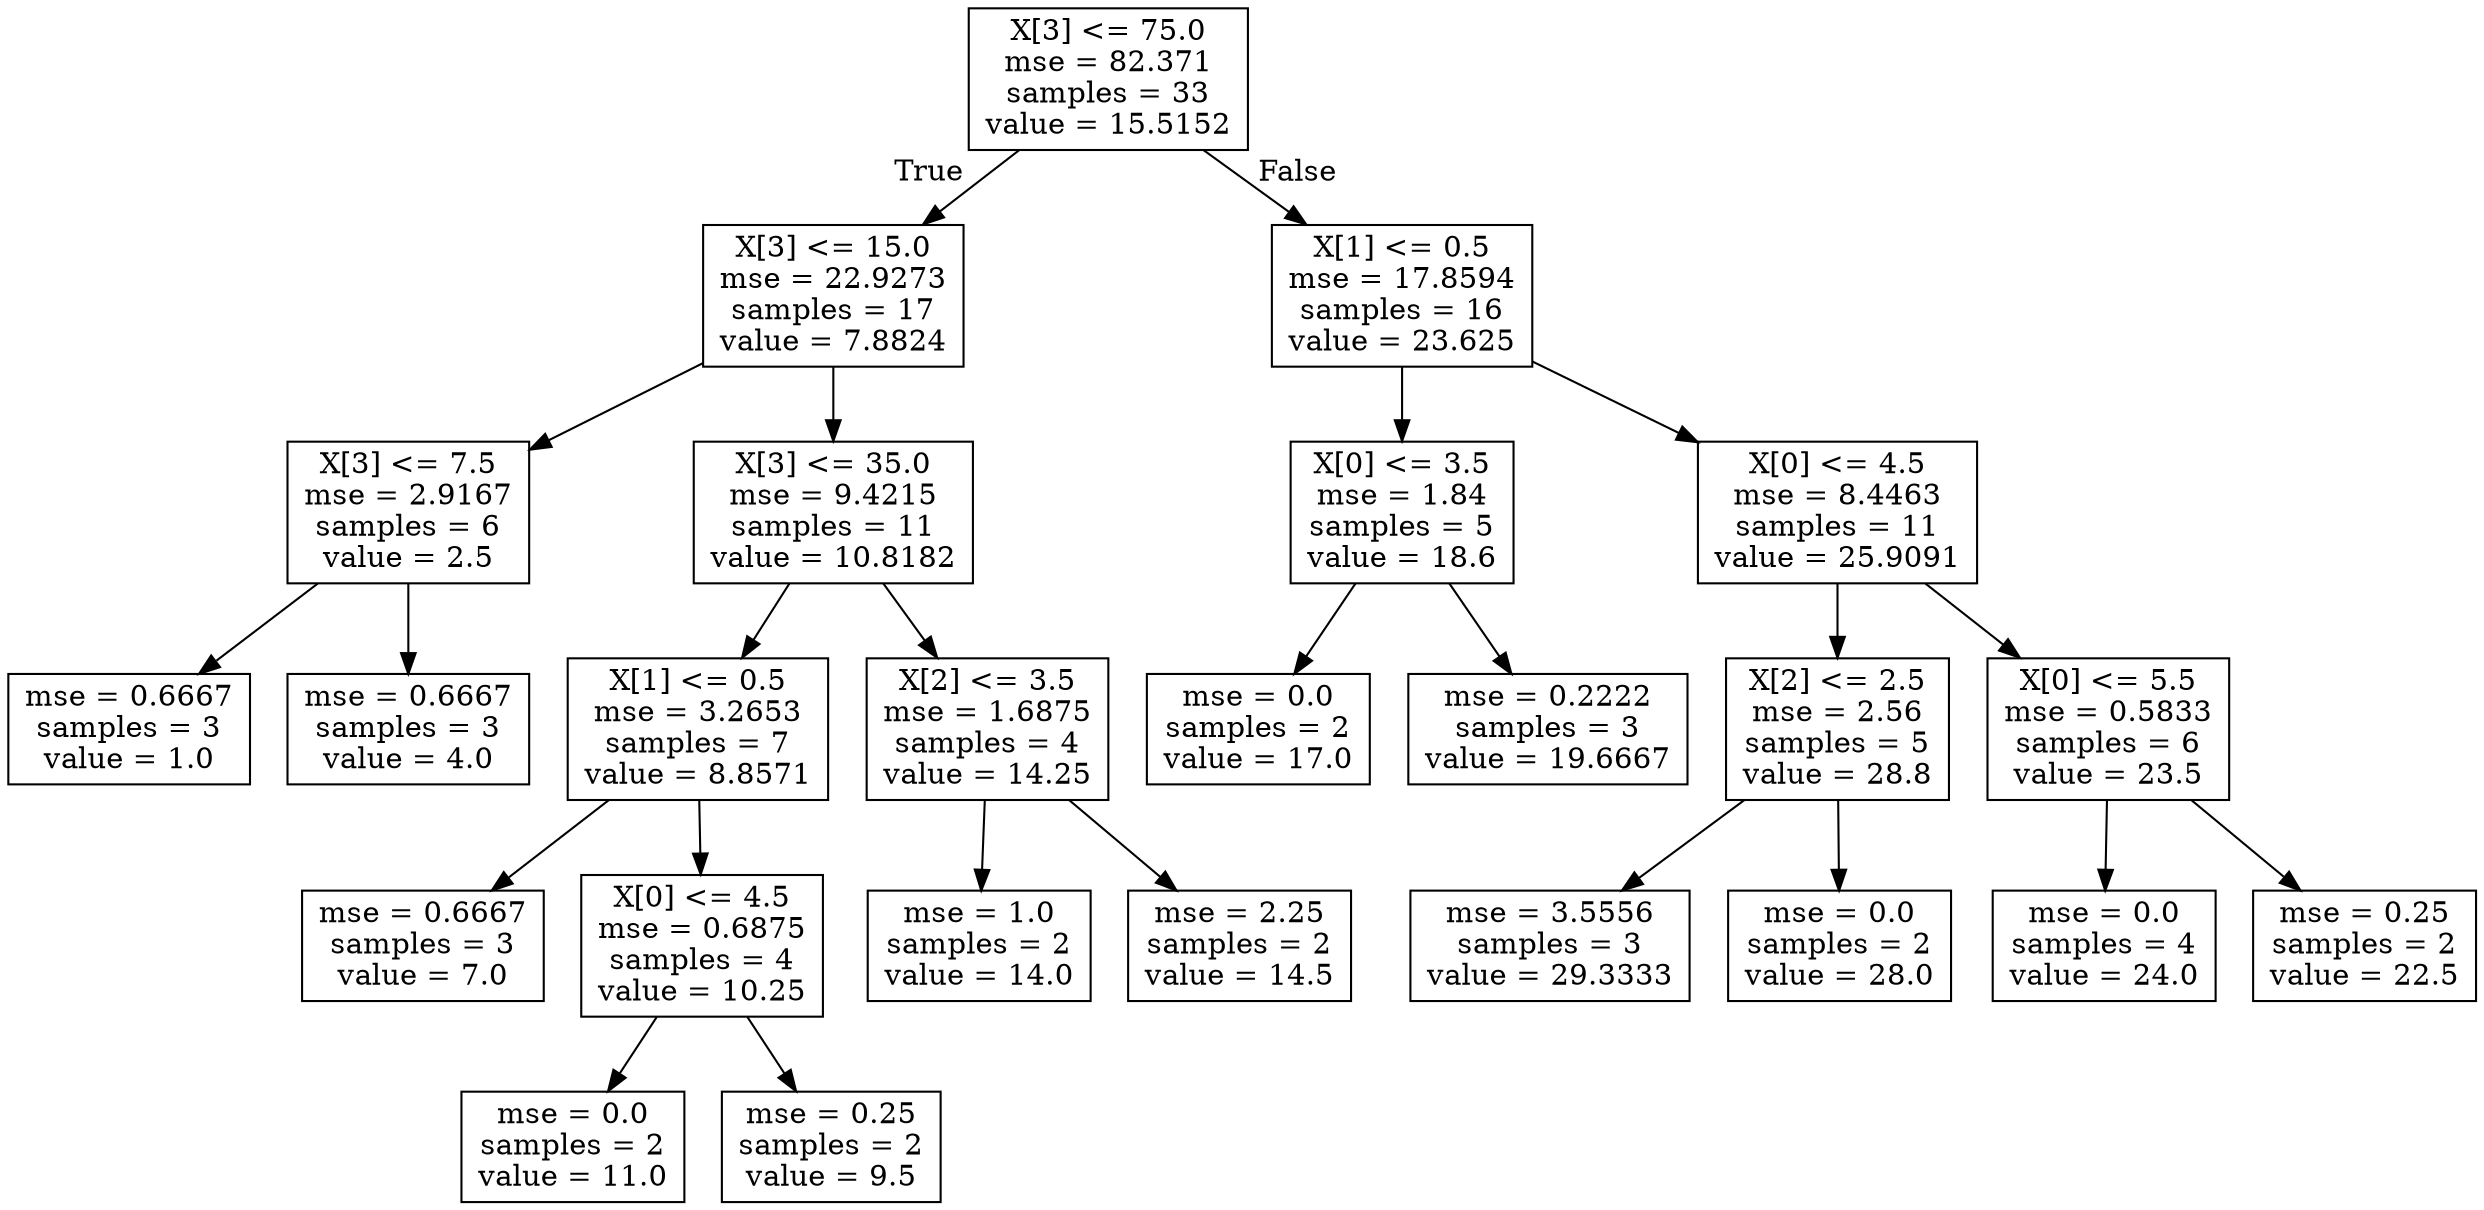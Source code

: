 digraph Tree {
node [shape=box] ;
0 [label="X[3] <= 75.0\nmse = 82.371\nsamples = 33\nvalue = 15.5152"] ;
1 [label="X[3] <= 15.0\nmse = 22.9273\nsamples = 17\nvalue = 7.8824"] ;
0 -> 1 [labeldistance=2.5, labelangle=45, headlabel="True"] ;
2 [label="X[3] <= 7.5\nmse = 2.9167\nsamples = 6\nvalue = 2.5"] ;
1 -> 2 ;
3 [label="mse = 0.6667\nsamples = 3\nvalue = 1.0"] ;
2 -> 3 ;
4 [label="mse = 0.6667\nsamples = 3\nvalue = 4.0"] ;
2 -> 4 ;
5 [label="X[3] <= 35.0\nmse = 9.4215\nsamples = 11\nvalue = 10.8182"] ;
1 -> 5 ;
6 [label="X[1] <= 0.5\nmse = 3.2653\nsamples = 7\nvalue = 8.8571"] ;
5 -> 6 ;
7 [label="mse = 0.6667\nsamples = 3\nvalue = 7.0"] ;
6 -> 7 ;
8 [label="X[0] <= 4.5\nmse = 0.6875\nsamples = 4\nvalue = 10.25"] ;
6 -> 8 ;
9 [label="mse = 0.0\nsamples = 2\nvalue = 11.0"] ;
8 -> 9 ;
10 [label="mse = 0.25\nsamples = 2\nvalue = 9.5"] ;
8 -> 10 ;
11 [label="X[2] <= 3.5\nmse = 1.6875\nsamples = 4\nvalue = 14.25"] ;
5 -> 11 ;
12 [label="mse = 1.0\nsamples = 2\nvalue = 14.0"] ;
11 -> 12 ;
13 [label="mse = 2.25\nsamples = 2\nvalue = 14.5"] ;
11 -> 13 ;
14 [label="X[1] <= 0.5\nmse = 17.8594\nsamples = 16\nvalue = 23.625"] ;
0 -> 14 [labeldistance=2.5, labelangle=-45, headlabel="False"] ;
15 [label="X[0] <= 3.5\nmse = 1.84\nsamples = 5\nvalue = 18.6"] ;
14 -> 15 ;
16 [label="mse = 0.0\nsamples = 2\nvalue = 17.0"] ;
15 -> 16 ;
17 [label="mse = 0.2222\nsamples = 3\nvalue = 19.6667"] ;
15 -> 17 ;
18 [label="X[0] <= 4.5\nmse = 8.4463\nsamples = 11\nvalue = 25.9091"] ;
14 -> 18 ;
19 [label="X[2] <= 2.5\nmse = 2.56\nsamples = 5\nvalue = 28.8"] ;
18 -> 19 ;
20 [label="mse = 3.5556\nsamples = 3\nvalue = 29.3333"] ;
19 -> 20 ;
21 [label="mse = 0.0\nsamples = 2\nvalue = 28.0"] ;
19 -> 21 ;
22 [label="X[0] <= 5.5\nmse = 0.5833\nsamples = 6\nvalue = 23.5"] ;
18 -> 22 ;
23 [label="mse = 0.0\nsamples = 4\nvalue = 24.0"] ;
22 -> 23 ;
24 [label="mse = 0.25\nsamples = 2\nvalue = 22.5"] ;
22 -> 24 ;
}